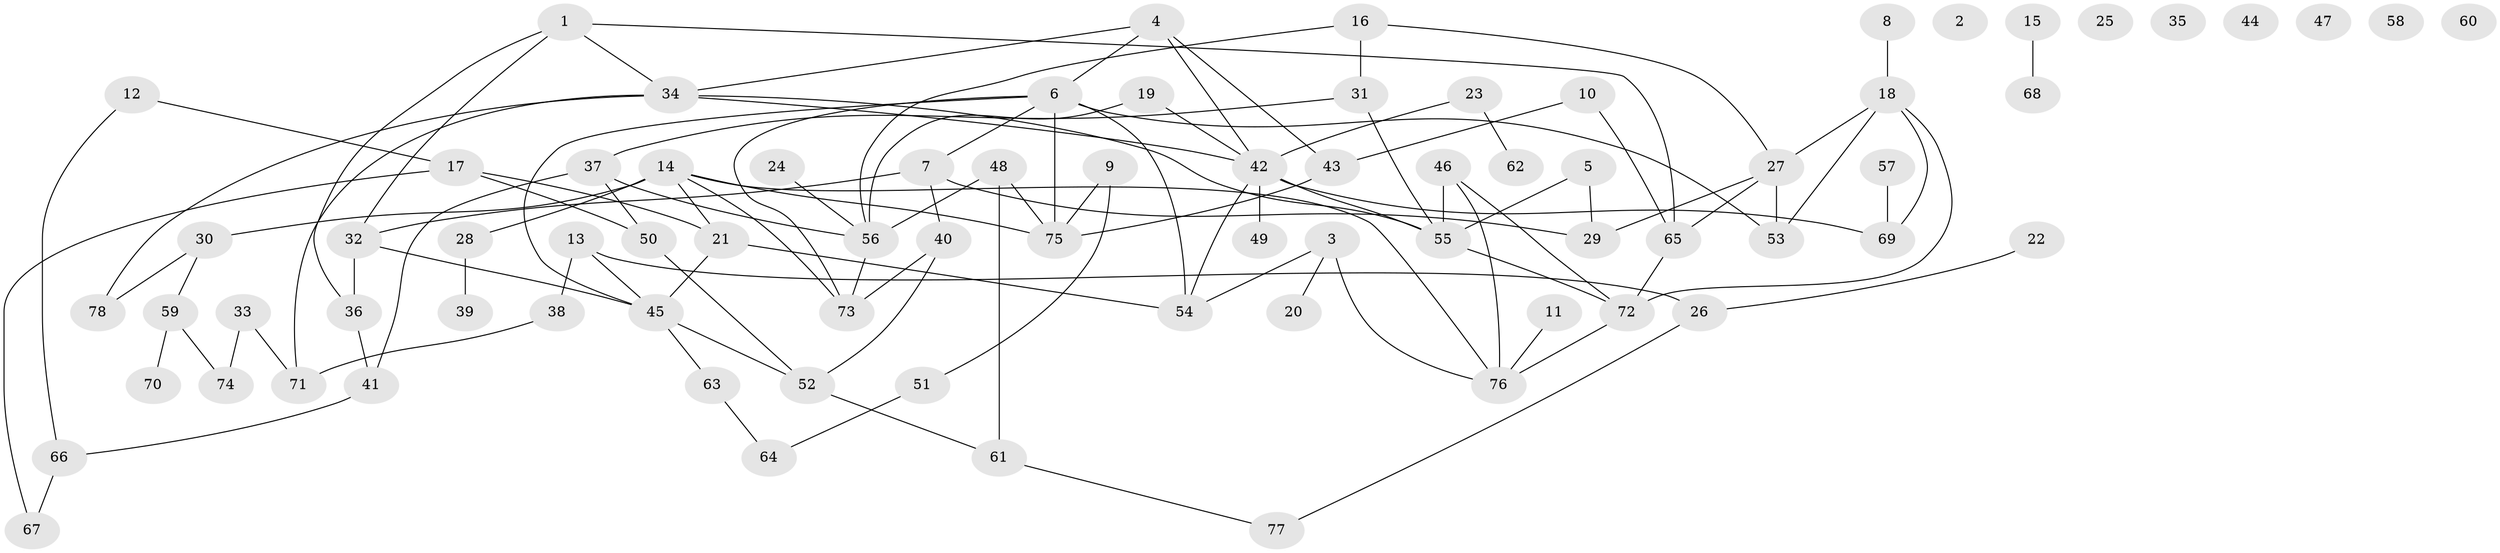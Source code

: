 // Generated by graph-tools (version 1.1) at 2025/00/03/09/25 03:00:46]
// undirected, 78 vertices, 109 edges
graph export_dot {
graph [start="1"]
  node [color=gray90,style=filled];
  1;
  2;
  3;
  4;
  5;
  6;
  7;
  8;
  9;
  10;
  11;
  12;
  13;
  14;
  15;
  16;
  17;
  18;
  19;
  20;
  21;
  22;
  23;
  24;
  25;
  26;
  27;
  28;
  29;
  30;
  31;
  32;
  33;
  34;
  35;
  36;
  37;
  38;
  39;
  40;
  41;
  42;
  43;
  44;
  45;
  46;
  47;
  48;
  49;
  50;
  51;
  52;
  53;
  54;
  55;
  56;
  57;
  58;
  59;
  60;
  61;
  62;
  63;
  64;
  65;
  66;
  67;
  68;
  69;
  70;
  71;
  72;
  73;
  74;
  75;
  76;
  77;
  78;
  1 -- 32;
  1 -- 34;
  1 -- 36;
  1 -- 65;
  3 -- 20;
  3 -- 54;
  3 -- 76;
  4 -- 6;
  4 -- 34;
  4 -- 42;
  4 -- 43;
  5 -- 29;
  5 -- 55;
  6 -- 7;
  6 -- 45;
  6 -- 53;
  6 -- 54;
  6 -- 73;
  6 -- 75;
  7 -- 29;
  7 -- 32;
  7 -- 40;
  8 -- 18;
  9 -- 51;
  9 -- 75;
  10 -- 43;
  10 -- 65;
  11 -- 76;
  12 -- 17;
  12 -- 66;
  13 -- 26;
  13 -- 38;
  13 -- 45;
  14 -- 21;
  14 -- 28;
  14 -- 30;
  14 -- 73;
  14 -- 75;
  14 -- 76;
  15 -- 68;
  16 -- 27;
  16 -- 31;
  16 -- 56;
  17 -- 21;
  17 -- 50;
  17 -- 67;
  18 -- 27;
  18 -- 53;
  18 -- 69;
  18 -- 72;
  19 -- 42;
  19 -- 56;
  21 -- 45;
  21 -- 54;
  22 -- 26;
  23 -- 42;
  23 -- 62;
  24 -- 56;
  26 -- 77;
  27 -- 29;
  27 -- 53;
  27 -- 65;
  28 -- 39;
  30 -- 59;
  30 -- 78;
  31 -- 37;
  31 -- 55;
  32 -- 36;
  32 -- 45;
  33 -- 71;
  33 -- 74;
  34 -- 42;
  34 -- 55;
  34 -- 71;
  34 -- 78;
  36 -- 41;
  37 -- 41;
  37 -- 50;
  37 -- 56;
  38 -- 71;
  40 -- 52;
  40 -- 73;
  41 -- 66;
  42 -- 49;
  42 -- 54;
  42 -- 55;
  42 -- 69;
  43 -- 75;
  45 -- 52;
  45 -- 63;
  46 -- 55;
  46 -- 72;
  46 -- 76;
  48 -- 56;
  48 -- 61;
  48 -- 75;
  50 -- 52;
  51 -- 64;
  52 -- 61;
  55 -- 72;
  56 -- 73;
  57 -- 69;
  59 -- 70;
  59 -- 74;
  61 -- 77;
  63 -- 64;
  65 -- 72;
  66 -- 67;
  72 -- 76;
}
